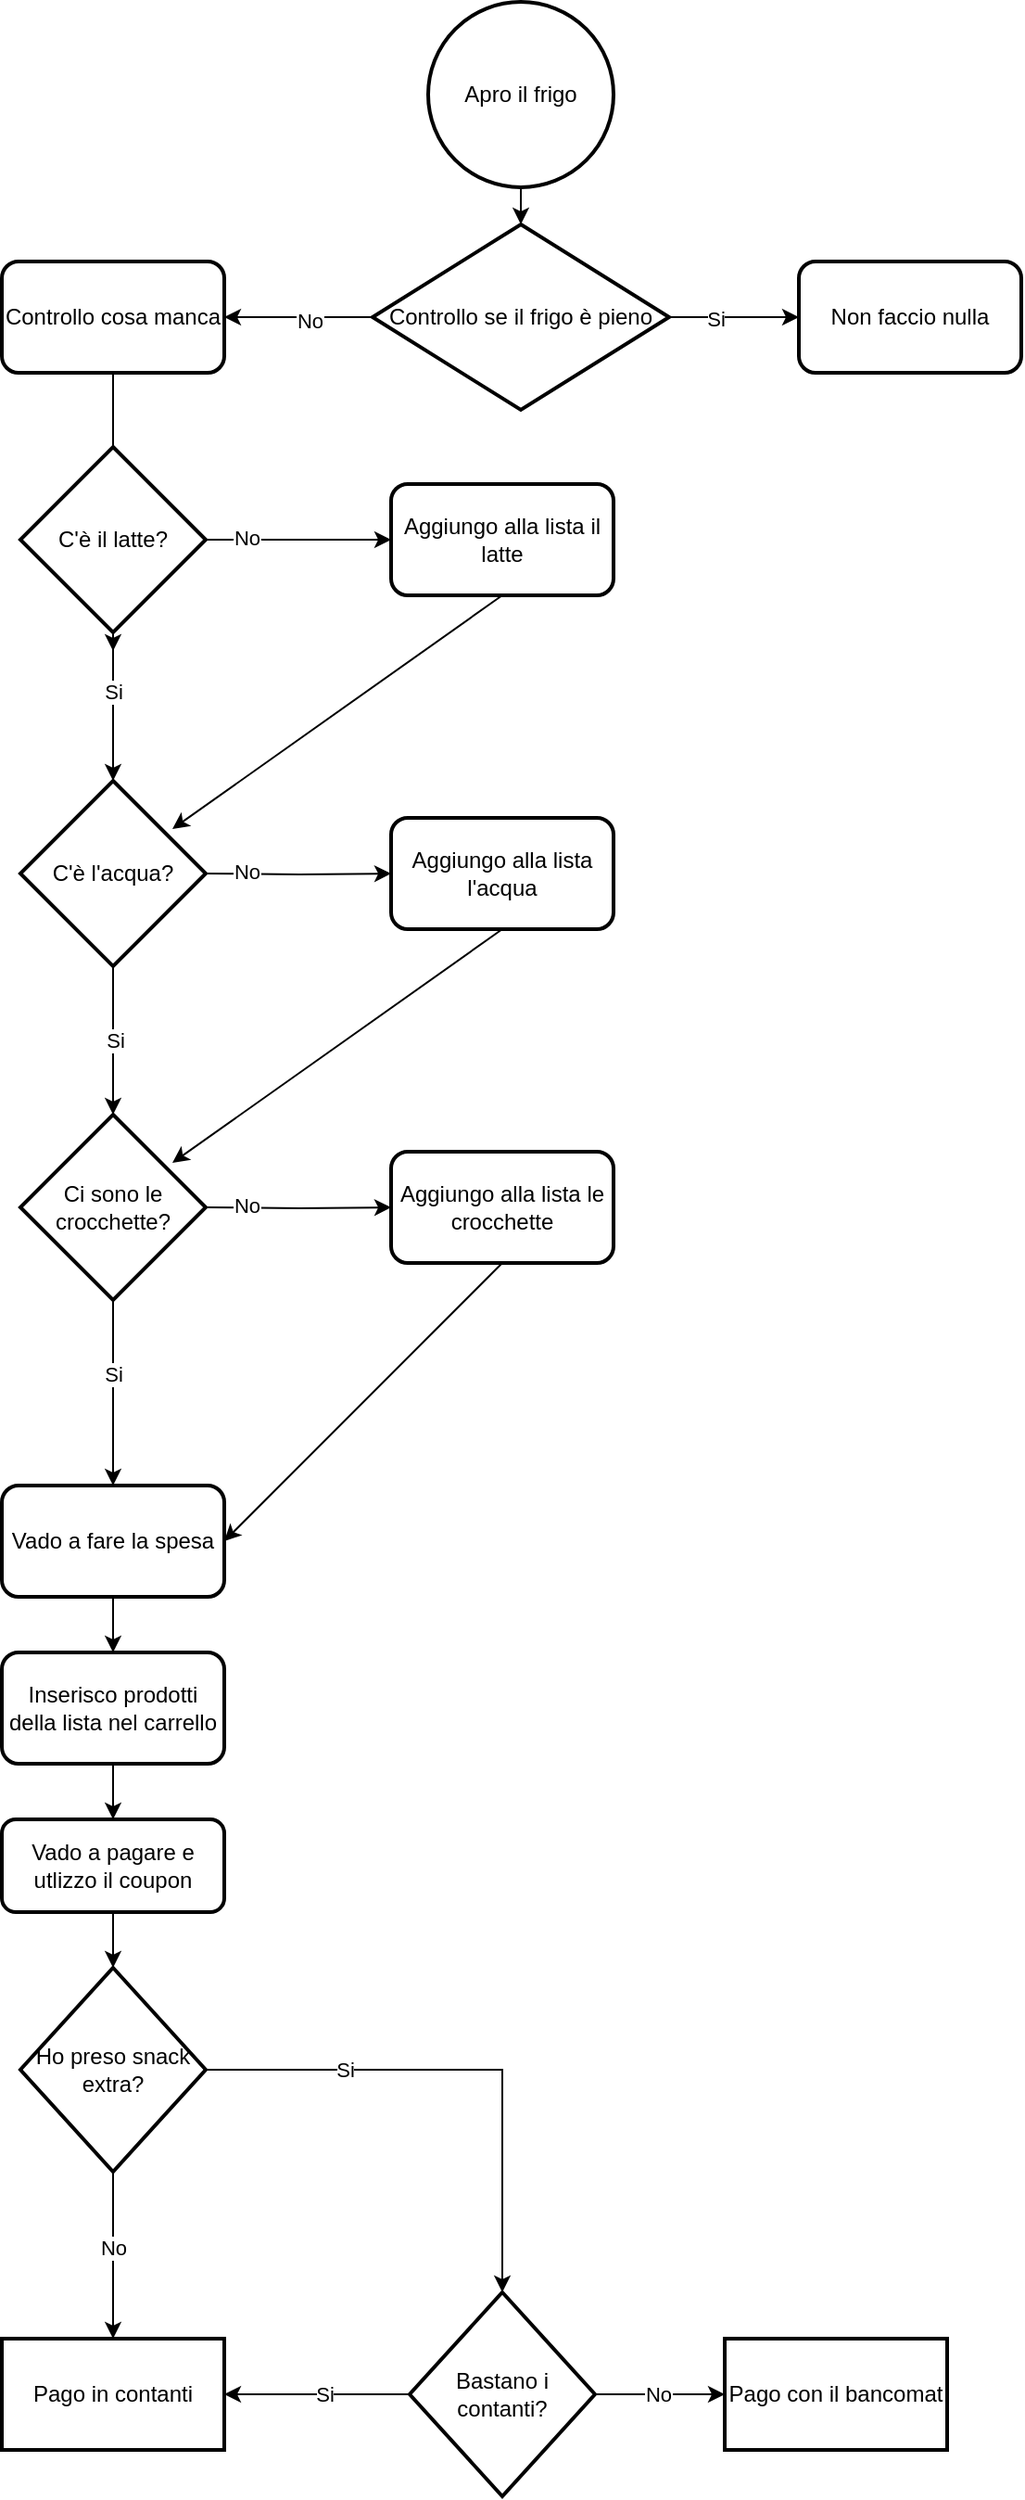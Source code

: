<mxfile version="24.2.5" type="device">
  <diagram name="Pagina-1" id="zU1nzIKNhFQ1C5MKUr1R">
    <mxGraphModel dx="1050" dy="558" grid="1" gridSize="10" guides="1" tooltips="1" connect="1" arrows="1" fold="1" page="1" pageScale="1" pageWidth="827" pageHeight="1169" math="0" shadow="0">
      <root>
        <mxCell id="0" />
        <mxCell id="1" parent="0" />
        <mxCell id="zIkeD_OUdn-KKWOZIVvl-2" value="&lt;div&gt;Apro il frigo&lt;/div&gt;" style="strokeWidth=2;html=1;shape=mxgraph.flowchart.start_2;whiteSpace=wrap;" vertex="1" parent="1">
          <mxGeometry x="350" y="10" width="100" height="100" as="geometry" />
        </mxCell>
        <mxCell id="zIkeD_OUdn-KKWOZIVvl-7" value="" style="edgeStyle=orthogonalEdgeStyle;rounded=0;orthogonalLoop=1;jettySize=auto;html=1;" edge="1" parent="1" source="zIkeD_OUdn-KKWOZIVvl-5" target="zIkeD_OUdn-KKWOZIVvl-6">
          <mxGeometry relative="1" as="geometry" />
        </mxCell>
        <mxCell id="zIkeD_OUdn-KKWOZIVvl-8" value="Si" style="edgeLabel;html=1;align=center;verticalAlign=middle;resizable=0;points=[];" vertex="1" connectable="0" parent="zIkeD_OUdn-KKWOZIVvl-7">
          <mxGeometry x="-0.289" y="-1" relative="1" as="geometry">
            <mxPoint as="offset" />
          </mxGeometry>
        </mxCell>
        <mxCell id="zIkeD_OUdn-KKWOZIVvl-10" value="" style="edgeStyle=orthogonalEdgeStyle;rounded=0;orthogonalLoop=1;jettySize=auto;html=1;" edge="1" parent="1" source="zIkeD_OUdn-KKWOZIVvl-5" target="zIkeD_OUdn-KKWOZIVvl-9">
          <mxGeometry relative="1" as="geometry" />
        </mxCell>
        <mxCell id="zIkeD_OUdn-KKWOZIVvl-11" value="No" style="edgeLabel;html=1;align=center;verticalAlign=middle;resizable=0;points=[];" vertex="1" connectable="0" parent="zIkeD_OUdn-KKWOZIVvl-10">
          <mxGeometry x="-0.156" y="2" relative="1" as="geometry">
            <mxPoint as="offset" />
          </mxGeometry>
        </mxCell>
        <mxCell id="zIkeD_OUdn-KKWOZIVvl-6" value="Non faccio nulla" style="rounded=1;whiteSpace=wrap;html=1;strokeWidth=2;" vertex="1" parent="1">
          <mxGeometry x="550" y="150" width="120" height="60" as="geometry" />
        </mxCell>
        <mxCell id="zIkeD_OUdn-KKWOZIVvl-13" value="" style="edgeStyle=orthogonalEdgeStyle;rounded=0;orthogonalLoop=1;jettySize=auto;html=1;" edge="1" parent="1" source="zIkeD_OUdn-KKWOZIVvl-9">
          <mxGeometry relative="1" as="geometry">
            <mxPoint x="180" y="360" as="targetPoint" />
          </mxGeometry>
        </mxCell>
        <mxCell id="zIkeD_OUdn-KKWOZIVvl-9" value="Controllo cosa manca" style="rounded=1;whiteSpace=wrap;html=1;strokeWidth=2;" vertex="1" parent="1">
          <mxGeometry x="120" y="150" width="120" height="60" as="geometry" />
        </mxCell>
        <mxCell id="zIkeD_OUdn-KKWOZIVvl-16" value="" style="edgeStyle=orthogonalEdgeStyle;rounded=0;orthogonalLoop=1;jettySize=auto;html=1;" edge="1" parent="1" source="zIkeD_OUdn-KKWOZIVvl-14" target="zIkeD_OUdn-KKWOZIVvl-15">
          <mxGeometry relative="1" as="geometry" />
        </mxCell>
        <mxCell id="zIkeD_OUdn-KKWOZIVvl-24" value="No" style="edgeLabel;html=1;align=center;verticalAlign=middle;resizable=0;points=[];" vertex="1" connectable="0" parent="zIkeD_OUdn-KKWOZIVvl-16">
          <mxGeometry x="-0.56" y="1" relative="1" as="geometry">
            <mxPoint as="offset" />
          </mxGeometry>
        </mxCell>
        <mxCell id="zIkeD_OUdn-KKWOZIVvl-18" value="" style="edgeStyle=orthogonalEdgeStyle;rounded=0;orthogonalLoop=1;jettySize=auto;html=1;" edge="1" parent="1" source="zIkeD_OUdn-KKWOZIVvl-14" target="zIkeD_OUdn-KKWOZIVvl-17">
          <mxGeometry relative="1" as="geometry" />
        </mxCell>
        <mxCell id="zIkeD_OUdn-KKWOZIVvl-27" value="Si" style="edgeLabel;html=1;align=center;verticalAlign=middle;resizable=0;points=[];" vertex="1" connectable="0" parent="zIkeD_OUdn-KKWOZIVvl-18">
          <mxGeometry x="-0.2" relative="1" as="geometry">
            <mxPoint as="offset" />
          </mxGeometry>
        </mxCell>
        <mxCell id="zIkeD_OUdn-KKWOZIVvl-14" value="C&#39;è il latte?" style="strokeWidth=2;html=1;shape=mxgraph.flowchart.decision;whiteSpace=wrap;" vertex="1" parent="1">
          <mxGeometry x="130" y="250" width="100" height="100" as="geometry" />
        </mxCell>
        <mxCell id="zIkeD_OUdn-KKWOZIVvl-15" value="Aggiungo alla lista il latte" style="rounded=1;whiteSpace=wrap;html=1;strokeWidth=2;" vertex="1" parent="1">
          <mxGeometry x="330" y="270" width="120" height="60" as="geometry" />
        </mxCell>
        <mxCell id="zIkeD_OUdn-KKWOZIVvl-21" value="" style="edgeStyle=orthogonalEdgeStyle;rounded=0;orthogonalLoop=1;jettySize=auto;html=1;" edge="1" parent="1" source="zIkeD_OUdn-KKWOZIVvl-17" target="zIkeD_OUdn-KKWOZIVvl-20">
          <mxGeometry relative="1" as="geometry" />
        </mxCell>
        <mxCell id="zIkeD_OUdn-KKWOZIVvl-28" value="Si" style="edgeLabel;html=1;align=center;verticalAlign=middle;resizable=0;points=[];" vertex="1" connectable="0" parent="zIkeD_OUdn-KKWOZIVvl-21">
          <mxGeometry y="1" relative="1" as="geometry">
            <mxPoint as="offset" />
          </mxGeometry>
        </mxCell>
        <mxCell id="zIkeD_OUdn-KKWOZIVvl-17" value="C&#39;è l&#39;acqua?" style="strokeWidth=2;html=1;shape=mxgraph.flowchart.decision;whiteSpace=wrap;" vertex="1" parent="1">
          <mxGeometry x="130" y="430" width="100" height="100" as="geometry" />
        </mxCell>
        <mxCell id="zIkeD_OUdn-KKWOZIVvl-35" value="" style="edgeStyle=orthogonalEdgeStyle;rounded=0;orthogonalLoop=1;jettySize=auto;html=1;" edge="1" parent="1" source="zIkeD_OUdn-KKWOZIVvl-20">
          <mxGeometry relative="1" as="geometry">
            <mxPoint x="180" y="810" as="targetPoint" />
          </mxGeometry>
        </mxCell>
        <mxCell id="zIkeD_OUdn-KKWOZIVvl-36" value="Si" style="edgeLabel;html=1;align=center;verticalAlign=middle;resizable=0;points=[];" vertex="1" connectable="0" parent="zIkeD_OUdn-KKWOZIVvl-35">
          <mxGeometry x="-0.2" relative="1" as="geometry">
            <mxPoint as="offset" />
          </mxGeometry>
        </mxCell>
        <mxCell id="zIkeD_OUdn-KKWOZIVvl-20" value="Ci sono le crocchette?" style="strokeWidth=2;html=1;shape=mxgraph.flowchart.decision;whiteSpace=wrap;" vertex="1" parent="1">
          <mxGeometry x="130" y="610" width="100" height="100" as="geometry" />
        </mxCell>
        <mxCell id="zIkeD_OUdn-KKWOZIVvl-29" value="" style="endArrow=classic;html=1;rounded=0;exitX=0.5;exitY=1;exitDx=0;exitDy=0;entryX=0.82;entryY=0.26;entryDx=0;entryDy=0;entryPerimeter=0;" edge="1" parent="1" source="zIkeD_OUdn-KKWOZIVvl-15" target="zIkeD_OUdn-KKWOZIVvl-17">
          <mxGeometry width="50" height="50" relative="1" as="geometry">
            <mxPoint x="414" y="325" as="sourcePoint" />
            <mxPoint x="254" y="475" as="targetPoint" />
            <Array as="points" />
          </mxGeometry>
        </mxCell>
        <mxCell id="zIkeD_OUdn-KKWOZIVvl-30" value="" style="edgeStyle=orthogonalEdgeStyle;rounded=0;orthogonalLoop=1;jettySize=auto;html=1;" edge="1" parent="1" target="zIkeD_OUdn-KKWOZIVvl-32">
          <mxGeometry relative="1" as="geometry">
            <mxPoint x="230" y="480" as="sourcePoint" />
          </mxGeometry>
        </mxCell>
        <mxCell id="zIkeD_OUdn-KKWOZIVvl-31" value="No" style="edgeLabel;html=1;align=center;verticalAlign=middle;resizable=0;points=[];" vertex="1" connectable="0" parent="zIkeD_OUdn-KKWOZIVvl-30">
          <mxGeometry x="-0.56" y="1" relative="1" as="geometry">
            <mxPoint as="offset" />
          </mxGeometry>
        </mxCell>
        <mxCell id="zIkeD_OUdn-KKWOZIVvl-32" value="Aggiungo alla lista l&#39;acqua" style="rounded=1;whiteSpace=wrap;html=1;strokeWidth=2;" vertex="1" parent="1">
          <mxGeometry x="330" y="450" width="120" height="60" as="geometry" />
        </mxCell>
        <mxCell id="zIkeD_OUdn-KKWOZIVvl-33" value="" style="endArrow=classic;html=1;rounded=0;exitX=0.5;exitY=1;exitDx=0;exitDy=0;entryX=0.82;entryY=0.26;entryDx=0;entryDy=0;entryPerimeter=0;" edge="1" parent="1" source="zIkeD_OUdn-KKWOZIVvl-32">
          <mxGeometry width="50" height="50" relative="1" as="geometry">
            <mxPoint x="414" y="505" as="sourcePoint" />
            <mxPoint x="212" y="636" as="targetPoint" />
            <Array as="points" />
          </mxGeometry>
        </mxCell>
        <mxCell id="zIkeD_OUdn-KKWOZIVvl-52" value="" style="edgeStyle=orthogonalEdgeStyle;rounded=0;orthogonalLoop=1;jettySize=auto;html=1;" edge="1" parent="1" source="zIkeD_OUdn-KKWOZIVvl-34" target="zIkeD_OUdn-KKWOZIVvl-51">
          <mxGeometry relative="1" as="geometry" />
        </mxCell>
        <mxCell id="zIkeD_OUdn-KKWOZIVvl-34" value="Vado a fare la spesa" style="whiteSpace=wrap;html=1;strokeWidth=2;rounded=1;" vertex="1" parent="1">
          <mxGeometry x="120" y="810" width="120" height="60" as="geometry" />
        </mxCell>
        <mxCell id="zIkeD_OUdn-KKWOZIVvl-37" value="" style="edgeStyle=orthogonalEdgeStyle;rounded=0;orthogonalLoop=1;jettySize=auto;html=1;" edge="1" parent="1" target="zIkeD_OUdn-KKWOZIVvl-39">
          <mxGeometry relative="1" as="geometry">
            <mxPoint x="230" y="660" as="sourcePoint" />
          </mxGeometry>
        </mxCell>
        <mxCell id="zIkeD_OUdn-KKWOZIVvl-38" value="No" style="edgeLabel;html=1;align=center;verticalAlign=middle;resizable=0;points=[];" vertex="1" connectable="0" parent="zIkeD_OUdn-KKWOZIVvl-37">
          <mxGeometry x="-0.56" y="1" relative="1" as="geometry">
            <mxPoint as="offset" />
          </mxGeometry>
        </mxCell>
        <mxCell id="zIkeD_OUdn-KKWOZIVvl-39" value="Aggiungo alla lista le crocchette" style="rounded=1;whiteSpace=wrap;html=1;strokeWidth=2;" vertex="1" parent="1">
          <mxGeometry x="330" y="630" width="120" height="60" as="geometry" />
        </mxCell>
        <mxCell id="zIkeD_OUdn-KKWOZIVvl-40" value="" style="endArrow=classic;html=1;rounded=0;exitX=0.5;exitY=1;exitDx=0;exitDy=0;entryX=1;entryY=0.5;entryDx=0;entryDy=0;" edge="1" parent="1" source="zIkeD_OUdn-KKWOZIVvl-39">
          <mxGeometry width="50" height="50" relative="1" as="geometry">
            <mxPoint x="414" y="685" as="sourcePoint" />
            <mxPoint x="240" y="840" as="targetPoint" />
            <Array as="points" />
          </mxGeometry>
        </mxCell>
        <mxCell id="zIkeD_OUdn-KKWOZIVvl-48" value="" style="edgeStyle=orthogonalEdgeStyle;rounded=0;orthogonalLoop=1;jettySize=auto;html=1;" edge="1" parent="1" source="zIkeD_OUdn-KKWOZIVvl-2" target="zIkeD_OUdn-KKWOZIVvl-5">
          <mxGeometry relative="1" as="geometry">
            <mxPoint x="400" y="110" as="sourcePoint" />
            <mxPoint x="400" y="210" as="targetPoint" />
          </mxGeometry>
        </mxCell>
        <mxCell id="zIkeD_OUdn-KKWOZIVvl-5" value="&lt;div&gt;Controllo se il frigo è pieno&lt;/div&gt;" style="strokeWidth=2;html=1;shape=mxgraph.flowchart.decision;whiteSpace=wrap;" vertex="1" parent="1">
          <mxGeometry x="320" y="130" width="160" height="100" as="geometry" />
        </mxCell>
        <mxCell id="zIkeD_OUdn-KKWOZIVvl-60" value="" style="edgeStyle=orthogonalEdgeStyle;rounded=0;orthogonalLoop=1;jettySize=auto;html=1;" edge="1" parent="1" source="zIkeD_OUdn-KKWOZIVvl-51" target="zIkeD_OUdn-KKWOZIVvl-59">
          <mxGeometry relative="1" as="geometry" />
        </mxCell>
        <mxCell id="zIkeD_OUdn-KKWOZIVvl-51" value="Inserisco prodotti della lista nel carrello" style="rounded=1;whiteSpace=wrap;html=1;strokeWidth=2;" vertex="1" parent="1">
          <mxGeometry x="120" y="900" width="120" height="60" as="geometry" />
        </mxCell>
        <mxCell id="zIkeD_OUdn-KKWOZIVvl-62" value="" style="edgeStyle=orthogonalEdgeStyle;rounded=0;orthogonalLoop=1;jettySize=auto;html=1;" edge="1" parent="1" source="zIkeD_OUdn-KKWOZIVvl-59" target="zIkeD_OUdn-KKWOZIVvl-61">
          <mxGeometry relative="1" as="geometry" />
        </mxCell>
        <mxCell id="zIkeD_OUdn-KKWOZIVvl-59" value="Vado a pagare e utlizzo il coupon" style="whiteSpace=wrap;html=1;rounded=1;strokeWidth=2;" vertex="1" parent="1">
          <mxGeometry x="120" y="990" width="120" height="50" as="geometry" />
        </mxCell>
        <mxCell id="zIkeD_OUdn-KKWOZIVvl-66" value="" style="edgeStyle=orthogonalEdgeStyle;rounded=0;orthogonalLoop=1;jettySize=auto;html=1;" edge="1" parent="1" source="zIkeD_OUdn-KKWOZIVvl-61" target="zIkeD_OUdn-KKWOZIVvl-65">
          <mxGeometry relative="1" as="geometry" />
        </mxCell>
        <mxCell id="zIkeD_OUdn-KKWOZIVvl-73" value="No" style="edgeLabel;html=1;align=center;verticalAlign=middle;resizable=0;points=[];" vertex="1" connectable="0" parent="zIkeD_OUdn-KKWOZIVvl-66">
          <mxGeometry x="-0.089" relative="1" as="geometry">
            <mxPoint as="offset" />
          </mxGeometry>
        </mxCell>
        <mxCell id="zIkeD_OUdn-KKWOZIVvl-68" value="" style="edgeStyle=orthogonalEdgeStyle;rounded=0;orthogonalLoop=1;jettySize=auto;html=1;" edge="1" parent="1" source="zIkeD_OUdn-KKWOZIVvl-61" target="zIkeD_OUdn-KKWOZIVvl-67">
          <mxGeometry relative="1" as="geometry" />
        </mxCell>
        <mxCell id="zIkeD_OUdn-KKWOZIVvl-72" value="Si" style="edgeLabel;html=1;align=center;verticalAlign=middle;resizable=0;points=[];" vertex="1" connectable="0" parent="zIkeD_OUdn-KKWOZIVvl-68">
          <mxGeometry x="-0.464" y="-3" relative="1" as="geometry">
            <mxPoint y="-3" as="offset" />
          </mxGeometry>
        </mxCell>
        <mxCell id="zIkeD_OUdn-KKWOZIVvl-61" value="Ho preso snack extra?" style="rhombus;whiteSpace=wrap;html=1;rounded=0;strokeWidth=2;" vertex="1" parent="1">
          <mxGeometry x="130" y="1070" width="100" height="110" as="geometry" />
        </mxCell>
        <mxCell id="zIkeD_OUdn-KKWOZIVvl-65" value="Pago in contanti" style="whiteSpace=wrap;html=1;rounded=0;strokeWidth=2;" vertex="1" parent="1">
          <mxGeometry x="120" y="1270" width="120" height="60" as="geometry" />
        </mxCell>
        <mxCell id="zIkeD_OUdn-KKWOZIVvl-70" value="" style="edgeStyle=orthogonalEdgeStyle;rounded=0;orthogonalLoop=1;jettySize=auto;html=1;" edge="1" parent="1" source="zIkeD_OUdn-KKWOZIVvl-67" target="zIkeD_OUdn-KKWOZIVvl-69">
          <mxGeometry relative="1" as="geometry" />
        </mxCell>
        <mxCell id="zIkeD_OUdn-KKWOZIVvl-75" value="No" style="edgeLabel;html=1;align=center;verticalAlign=middle;resizable=0;points=[];" vertex="1" connectable="0" parent="zIkeD_OUdn-KKWOZIVvl-70">
          <mxGeometry x="-0.029" relative="1" as="geometry">
            <mxPoint as="offset" />
          </mxGeometry>
        </mxCell>
        <mxCell id="zIkeD_OUdn-KKWOZIVvl-67" value="Bastano i contanti?" style="rhombus;whiteSpace=wrap;html=1;rounded=0;strokeWidth=2;" vertex="1" parent="1">
          <mxGeometry x="340" y="1245" width="100" height="110" as="geometry" />
        </mxCell>
        <mxCell id="zIkeD_OUdn-KKWOZIVvl-69" value="Pago con il bancomat" style="whiteSpace=wrap;html=1;rounded=0;strokeWidth=2;" vertex="1" parent="1">
          <mxGeometry x="510" y="1270" width="120" height="60" as="geometry" />
        </mxCell>
        <mxCell id="zIkeD_OUdn-KKWOZIVvl-71" value="" style="endArrow=classic;html=1;rounded=0;exitX=0;exitY=0.5;exitDx=0;exitDy=0;entryX=1;entryY=0.5;entryDx=0;entryDy=0;" edge="1" parent="1" source="zIkeD_OUdn-KKWOZIVvl-67" target="zIkeD_OUdn-KKWOZIVvl-65">
          <mxGeometry width="50" height="50" relative="1" as="geometry">
            <mxPoint x="390" y="1300" as="sourcePoint" />
            <mxPoint x="440" y="1250" as="targetPoint" />
          </mxGeometry>
        </mxCell>
        <mxCell id="zIkeD_OUdn-KKWOZIVvl-74" value="Si" style="edgeLabel;html=1;align=center;verticalAlign=middle;resizable=0;points=[];" vertex="1" connectable="0" parent="zIkeD_OUdn-KKWOZIVvl-71">
          <mxGeometry x="-0.08" y="4" relative="1" as="geometry">
            <mxPoint y="-4" as="offset" />
          </mxGeometry>
        </mxCell>
      </root>
    </mxGraphModel>
  </diagram>
</mxfile>
